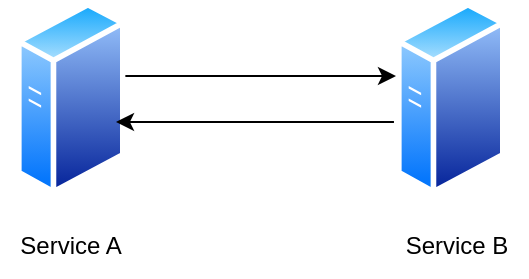 <mxfile>
    <diagram id="boyMpV5TtTTq2nGW8x47" name="Page-1">
        <mxGraphModel dx="1386" dy="802" grid="1" gridSize="10" guides="1" tooltips="1" connect="1" arrows="1" fold="1" page="1" pageScale="1" pageWidth="850" pageHeight="1100" math="0" shadow="0">
            <root>
                <mxCell id="0"/>
                <mxCell id="1" parent="0"/>
                <mxCell id="46" style="edgeStyle=none;html=1;" parent="1" edge="1">
                    <mxGeometry relative="1" as="geometry">
                        <mxPoint x="460" y="320" as="sourcePoint"/>
                        <mxPoint x="600" y="320" as="targetPoint"/>
                    </mxGeometry>
                </mxCell>
                <mxCell id="12" value="" style="aspect=fixed;perimeter=ellipsePerimeter;html=1;align=center;shadow=0;dashed=0;spacingTop=3;image;image=img/lib/active_directory/generic_server.svg;flipV=0;flipH=0;" parent="1" vertex="1">
                    <mxGeometry x="410" y="282.14" width="54.8" height="97.86" as="geometry"/>
                </mxCell>
                <mxCell id="48" style="edgeStyle=none;html=1;exitX=-0.017;exitY=0.622;exitDx=0;exitDy=0;exitPerimeter=0;" parent="1" edge="1">
                    <mxGeometry relative="1" as="geometry">
                        <mxPoint x="598.98" y="343.009" as="sourcePoint"/>
                        <mxPoint x="460" y="343" as="targetPoint"/>
                        <Array as="points"/>
                    </mxGeometry>
                </mxCell>
                <mxCell id="49" value="Service A" style="text;html=1;align=center;verticalAlign=middle;resizable=0;points=[];autosize=1;strokeColor=none;fillColor=none;" parent="1" vertex="1">
                    <mxGeometry x="402.4" y="390" width="70" height="30" as="geometry"/>
                </mxCell>
                <mxCell id="50" value="Service B" style="text;html=1;align=center;verticalAlign=middle;resizable=0;points=[];autosize=1;strokeColor=none;fillColor=none;" vertex="1" parent="1">
                    <mxGeometry x="595" y="390" width="70" height="30" as="geometry"/>
                </mxCell>
                <mxCell id="51" value="" style="aspect=fixed;perimeter=ellipsePerimeter;html=1;align=center;shadow=0;dashed=0;spacingTop=3;image;image=img/lib/active_directory/generic_server.svg;flipV=0;flipH=0;" vertex="1" parent="1">
                    <mxGeometry x="600" y="282.14" width="54.8" height="97.86" as="geometry"/>
                </mxCell>
            </root>
        </mxGraphModel>
    </diagram>
</mxfile>